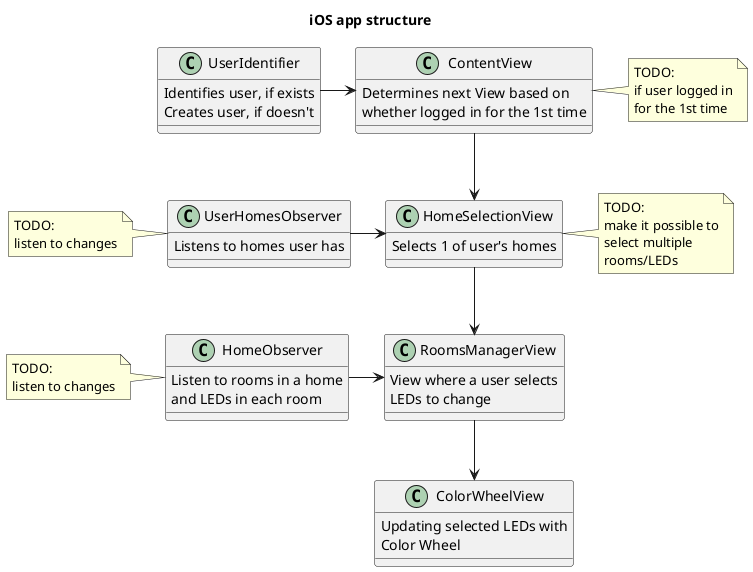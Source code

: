 @startuml

title iOS app structure

class UserIdentifier {
  Identifies user, if exists
  Creates user, if doesn't
}

class ContentView {
  Determines next View based on
  whether logged in for the 1st time
}
note right of ContentView {
  TODO:
  if user logged in
  for the 1st time
}

class UserHomesObserver {
  Listens to homes user has
}
note left of UserHomesObserver {
  TODO:
  listen to changes
}

class HomeSelectionView {
  Selects 1 of user's homes
}
note right of HomeSelectionView {
  TODO:
  make it possible to
  select multiple
  rooms/LEDs
}

class HomeObserver {
  Listen to rooms in a home
  and LEDs in each room
}
note left of HomeObserver {
  TODO:
  listen to changes
}

class RoomsManagerView {
  View where a user selects
  LEDs to change
}

class ColorWheelView {
  Updating selected LEDs with
  Color Wheel
}

UserIdentifier -> ContentView
ContentView --> HomeSelectionView
UserHomesObserver -> HomeSelectionView
HomeSelectionView --> RoomsManagerView
HomeObserver -> RoomsManagerView
RoomsManagerView --> ColorWheelView

@enduml
